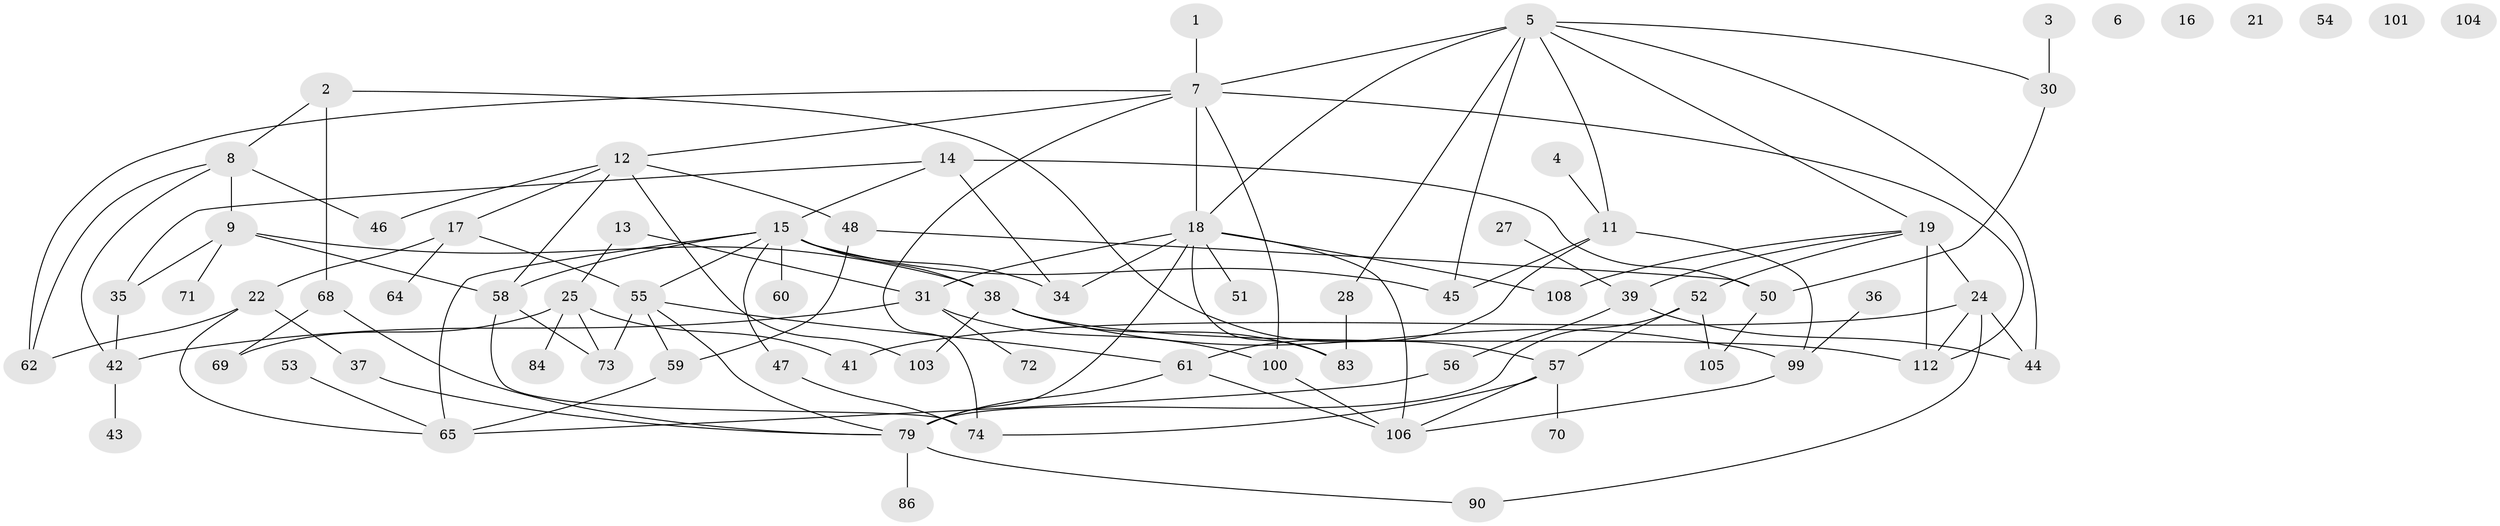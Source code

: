 // original degree distribution, {3: 0.23893805309734514, 1: 0.1415929203539823, 0: 0.05309734513274336, 7: 0.035398230088495575, 2: 0.24778761061946902, 4: 0.20353982300884957, 5: 0.061946902654867256, 6: 0.017699115044247787}
// Generated by graph-tools (version 1.1) at 2025/41/03/06/25 10:41:21]
// undirected, 76 vertices, 119 edges
graph export_dot {
graph [start="1"]
  node [color=gray90,style=filled];
  1 [super="+40"];
  2;
  3 [super="+10"];
  4;
  5 [super="+23"];
  6;
  7 [super="+76"];
  8 [super="+87"];
  9 [super="+26"];
  11 [super="+89"];
  12 [super="+32"];
  13;
  14 [super="+67"];
  15 [super="+20"];
  16;
  17 [super="+98"];
  18 [super="+33"];
  19 [super="+29"];
  21;
  22;
  24 [super="+93"];
  25 [super="+75"];
  27 [super="+107"];
  28;
  30;
  31 [super="+49"];
  34;
  35;
  36;
  37;
  38 [super="+92"];
  39;
  41;
  42 [super="+102"];
  43;
  44;
  45 [super="+80"];
  46;
  47;
  48 [super="+88"];
  50 [super="+96"];
  51;
  52 [super="+94"];
  53;
  54;
  55 [super="+81"];
  56 [super="+113"];
  57 [super="+63"];
  58 [super="+97"];
  59 [super="+85"];
  60;
  61;
  62 [super="+66"];
  64 [super="+111"];
  65 [super="+77"];
  68 [super="+82"];
  69;
  70;
  71;
  72;
  73 [super="+109"];
  74 [super="+78"];
  79 [super="+95"];
  83 [super="+91"];
  84;
  86;
  90;
  99;
  100;
  101;
  103;
  104;
  105;
  106 [super="+110"];
  108;
  112;
  1 -- 7 [weight=3];
  2 -- 57;
  2 -- 8;
  2 -- 68;
  3 -- 30;
  4 -- 11;
  5 -- 30;
  5 -- 44;
  5 -- 18;
  5 -- 19;
  5 -- 7;
  5 -- 28;
  5 -- 45;
  5 -- 11;
  7 -- 112;
  7 -- 62;
  7 -- 12;
  7 -- 18;
  7 -- 100;
  7 -- 74;
  8 -- 42;
  8 -- 46;
  8 -- 9;
  8 -- 62;
  9 -- 35;
  9 -- 38;
  9 -- 71;
  9 -- 58;
  11 -- 45;
  11 -- 99;
  11 -- 61;
  12 -- 103;
  12 -- 48;
  12 -- 58;
  12 -- 46;
  12 -- 17;
  13 -- 25;
  13 -- 31;
  14 -- 15;
  14 -- 34;
  14 -- 35;
  14 -- 50;
  15 -- 34;
  15 -- 47;
  15 -- 45;
  15 -- 58;
  15 -- 60;
  15 -- 38;
  15 -- 65;
  15 -- 55;
  17 -- 55;
  17 -- 64;
  17 -- 22;
  18 -- 34;
  18 -- 106;
  18 -- 108;
  18 -- 51;
  18 -- 79;
  18 -- 31;
  18 -- 83;
  19 -- 39;
  19 -- 112 [weight=2];
  19 -- 24;
  19 -- 108;
  19 -- 52;
  22 -- 37;
  22 -- 65;
  22 -- 62;
  24 -- 41;
  24 -- 44;
  24 -- 112;
  24 -- 90;
  25 -- 41;
  25 -- 69;
  25 -- 73;
  25 -- 84;
  27 -- 39;
  28 -- 83 [weight=2];
  30 -- 50;
  31 -- 72;
  31 -- 100;
  31 -- 42;
  35 -- 42;
  36 -- 99;
  37 -- 79;
  38 -- 103;
  38 -- 112;
  38 -- 99;
  38 -- 83;
  39 -- 44;
  39 -- 56;
  42 -- 43;
  47 -- 74;
  48 -- 50;
  48 -- 59;
  50 -- 105;
  52 -- 79;
  52 -- 57;
  52 -- 105;
  53 -- 65;
  55 -- 59;
  55 -- 61;
  55 -- 79;
  55 -- 73;
  56 -- 65;
  57 -- 70;
  57 -- 74;
  57 -- 106;
  58 -- 74;
  58 -- 73;
  59 -- 65;
  61 -- 79;
  61 -- 106;
  68 -- 79;
  68 -- 69;
  79 -- 90;
  79 -- 86;
  99 -- 106;
  100 -- 106;
}
